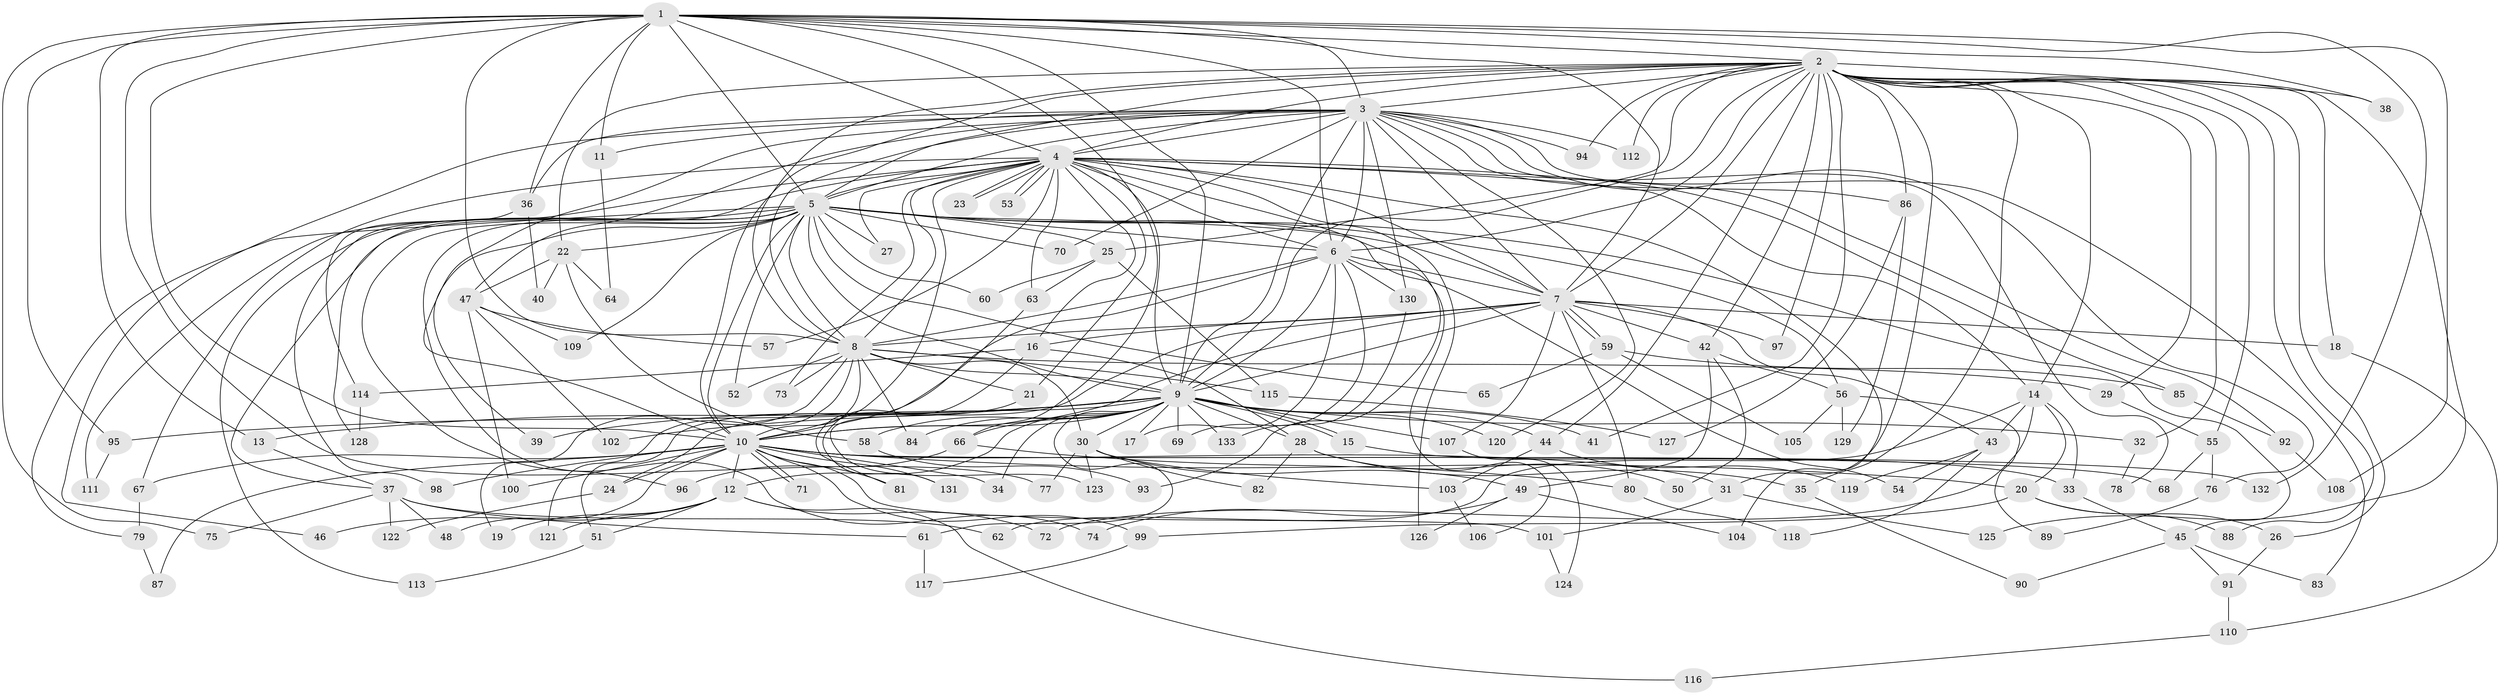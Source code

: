// coarse degree distribution, {19: 0.010752688172043012, 27: 0.010752688172043012, 20: 0.010752688172043012, 28: 0.021505376344086023, 31: 0.010752688172043012, 11: 0.010752688172043012, 18: 0.021505376344086023, 25: 0.010752688172043012, 3: 0.22580645161290322, 8: 0.021505376344086023, 7: 0.010752688172043012, 5: 0.07526881720430108, 2: 0.45161290322580644, 6: 0.010752688172043012, 4: 0.0967741935483871}
// Generated by graph-tools (version 1.1) at 2025/17/03/04/25 18:17:55]
// undirected, 133 vertices, 291 edges
graph export_dot {
graph [start="1"]
  node [color=gray90,style=filled];
  1;
  2;
  3;
  4;
  5;
  6;
  7;
  8;
  9;
  10;
  11;
  12;
  13;
  14;
  15;
  16;
  17;
  18;
  19;
  20;
  21;
  22;
  23;
  24;
  25;
  26;
  27;
  28;
  29;
  30;
  31;
  32;
  33;
  34;
  35;
  36;
  37;
  38;
  39;
  40;
  41;
  42;
  43;
  44;
  45;
  46;
  47;
  48;
  49;
  50;
  51;
  52;
  53;
  54;
  55;
  56;
  57;
  58;
  59;
  60;
  61;
  62;
  63;
  64;
  65;
  66;
  67;
  68;
  69;
  70;
  71;
  72;
  73;
  74;
  75;
  76;
  77;
  78;
  79;
  80;
  81;
  82;
  83;
  84;
  85;
  86;
  87;
  88;
  89;
  90;
  91;
  92;
  93;
  94;
  95;
  96;
  97;
  98;
  99;
  100;
  101;
  102;
  103;
  104;
  105;
  106;
  107;
  108;
  109;
  110;
  111;
  112;
  113;
  114;
  115;
  116;
  117;
  118;
  119;
  120;
  121;
  122;
  123;
  124;
  125;
  126;
  127;
  128;
  129;
  130;
  131;
  132;
  133;
  1 -- 2;
  1 -- 3;
  1 -- 4;
  1 -- 5;
  1 -- 6;
  1 -- 7;
  1 -- 8;
  1 -- 9;
  1 -- 10;
  1 -- 11;
  1 -- 13;
  1 -- 36;
  1 -- 38;
  1 -- 66;
  1 -- 75;
  1 -- 77;
  1 -- 95;
  1 -- 108;
  1 -- 132;
  2 -- 3;
  2 -- 4;
  2 -- 5;
  2 -- 6;
  2 -- 7;
  2 -- 8;
  2 -- 9;
  2 -- 10;
  2 -- 14;
  2 -- 18;
  2 -- 22;
  2 -- 25;
  2 -- 26;
  2 -- 29;
  2 -- 31;
  2 -- 32;
  2 -- 35;
  2 -- 38;
  2 -- 41;
  2 -- 42;
  2 -- 44;
  2 -- 55;
  2 -- 86;
  2 -- 88;
  2 -- 94;
  2 -- 97;
  2 -- 112;
  2 -- 125;
  3 -- 4;
  3 -- 5;
  3 -- 6;
  3 -- 7;
  3 -- 8;
  3 -- 9;
  3 -- 10;
  3 -- 11;
  3 -- 36;
  3 -- 46;
  3 -- 47;
  3 -- 70;
  3 -- 76;
  3 -- 78;
  3 -- 83;
  3 -- 86;
  3 -- 94;
  3 -- 112;
  3 -- 120;
  3 -- 130;
  4 -- 5;
  4 -- 6;
  4 -- 7;
  4 -- 8;
  4 -- 9;
  4 -- 10;
  4 -- 14;
  4 -- 16;
  4 -- 21;
  4 -- 23;
  4 -- 23;
  4 -- 27;
  4 -- 53;
  4 -- 53;
  4 -- 57;
  4 -- 63;
  4 -- 67;
  4 -- 73;
  4 -- 85;
  4 -- 92;
  4 -- 93;
  4 -- 98;
  4 -- 104;
  4 -- 126;
  4 -- 128;
  5 -- 6;
  5 -- 7;
  5 -- 8;
  5 -- 9;
  5 -- 10;
  5 -- 22;
  5 -- 25;
  5 -- 27;
  5 -- 37;
  5 -- 39;
  5 -- 45;
  5 -- 52;
  5 -- 54;
  5 -- 56;
  5 -- 60;
  5 -- 65;
  5 -- 70;
  5 -- 74;
  5 -- 79;
  5 -- 96;
  5 -- 109;
  5 -- 111;
  5 -- 113;
  6 -- 7;
  6 -- 8;
  6 -- 9;
  6 -- 10;
  6 -- 17;
  6 -- 69;
  6 -- 106;
  6 -- 130;
  7 -- 8;
  7 -- 9;
  7 -- 10;
  7 -- 16;
  7 -- 18;
  7 -- 42;
  7 -- 43;
  7 -- 51;
  7 -- 59;
  7 -- 59;
  7 -- 80;
  7 -- 97;
  7 -- 107;
  8 -- 9;
  8 -- 10;
  8 -- 19;
  8 -- 21;
  8 -- 29;
  8 -- 30;
  8 -- 52;
  8 -- 73;
  8 -- 84;
  8 -- 115;
  8 -- 121;
  9 -- 10;
  9 -- 12;
  9 -- 13;
  9 -- 15;
  9 -- 15;
  9 -- 17;
  9 -- 24;
  9 -- 28;
  9 -- 30;
  9 -- 32;
  9 -- 34;
  9 -- 39;
  9 -- 41;
  9 -- 44;
  9 -- 58;
  9 -- 61;
  9 -- 66;
  9 -- 69;
  9 -- 84;
  9 -- 95;
  9 -- 102;
  9 -- 107;
  9 -- 120;
  9 -- 133;
  10 -- 12;
  10 -- 20;
  10 -- 24;
  10 -- 31;
  10 -- 34;
  10 -- 48;
  10 -- 67;
  10 -- 68;
  10 -- 71;
  10 -- 71;
  10 -- 81;
  10 -- 87;
  10 -- 98;
  10 -- 99;
  10 -- 100;
  10 -- 101;
  10 -- 131;
  10 -- 132;
  11 -- 64;
  12 -- 19;
  12 -- 46;
  12 -- 51;
  12 -- 72;
  12 -- 116;
  12 -- 121;
  13 -- 37;
  14 -- 20;
  14 -- 33;
  14 -- 43;
  14 -- 62;
  14 -- 72;
  15 -- 33;
  16 -- 28;
  16 -- 114;
  16 -- 131;
  18 -- 110;
  20 -- 26;
  20 -- 88;
  20 -- 99;
  21 -- 123;
  22 -- 40;
  22 -- 47;
  22 -- 58;
  22 -- 64;
  24 -- 122;
  25 -- 60;
  25 -- 63;
  25 -- 115;
  26 -- 91;
  28 -- 35;
  28 -- 50;
  28 -- 82;
  29 -- 55;
  30 -- 49;
  30 -- 77;
  30 -- 82;
  30 -- 103;
  30 -- 123;
  31 -- 101;
  31 -- 125;
  32 -- 78;
  33 -- 45;
  35 -- 90;
  36 -- 40;
  36 -- 114;
  37 -- 48;
  37 -- 61;
  37 -- 62;
  37 -- 75;
  37 -- 122;
  42 -- 49;
  42 -- 50;
  42 -- 56;
  43 -- 54;
  43 -- 118;
  43 -- 119;
  44 -- 103;
  44 -- 119;
  45 -- 83;
  45 -- 90;
  45 -- 91;
  47 -- 57;
  47 -- 100;
  47 -- 102;
  47 -- 109;
  49 -- 74;
  49 -- 104;
  49 -- 126;
  51 -- 113;
  55 -- 68;
  55 -- 76;
  56 -- 89;
  56 -- 105;
  56 -- 129;
  58 -- 93;
  59 -- 65;
  59 -- 85;
  59 -- 105;
  61 -- 117;
  63 -- 81;
  66 -- 80;
  66 -- 96;
  67 -- 79;
  76 -- 89;
  79 -- 87;
  80 -- 118;
  85 -- 92;
  86 -- 127;
  86 -- 129;
  91 -- 110;
  92 -- 108;
  95 -- 111;
  99 -- 117;
  101 -- 124;
  103 -- 106;
  107 -- 124;
  110 -- 116;
  114 -- 128;
  115 -- 127;
  130 -- 133;
}
